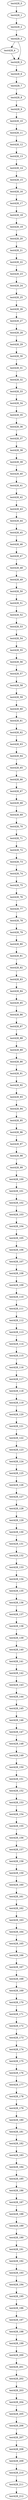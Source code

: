 digraph G {
test428_0->test428_1;
test428_1->test428_2;
test428_2->test428_3;
test428_3->test428_4;
test428_3->test428_5;
test428_4->test428_5;
test428_5->test428_6;
test428_6->test428_7;
test428_7->test428_8;
test428_8->test428_9;
test428_9->test428_10;
test428_10->test428_11;
test428_11->test428_12;
test428_12->test428_13;
test428_13->test428_14;
test428_14->test428_15;
test428_15->test428_16;
test428_16->test428_17;
test428_17->test428_18;
test428_18->test428_19;
test428_19->test428_20;
test428_20->test428_21;
test428_21->test428_22;
test428_22->test428_23;
test428_23->test428_24;
test428_24->test428_25;
test428_25->test428_26;
test428_26->test428_27;
test428_27->test428_28;
test428_28->test428_29;
test428_29->test428_30;
test428_30->test428_31;
test428_31->test428_32;
test428_32->test428_33;
test428_33->test428_34;
test428_34->test428_35;
test428_35->test428_36;
test428_36->test428_37;
test428_37->test428_38;
test428_38->test428_39;
test428_39->test428_40;
test428_40->test428_41;
test428_41->test428_42;
test428_42->test428_43;
test428_43->test428_44;
test428_44->test428_45;
test428_45->test428_46;
test428_46->test428_47;
test428_47->test428_48;
test428_48->test428_49;
test428_49->test428_50;
test428_50->test428_51;
test428_51->test428_52;
test428_52->test428_53;
test428_53->test428_54;
test428_54->test428_55;
test428_55->test428_56;
test428_56->test428_57;
test428_57->test428_58;
test428_58->test428_59;
test428_59->test428_60;
test428_60->test428_61;
test428_61->test428_62;
test428_62->test428_63;
test428_63->test428_64;
test428_64->test428_65;
test428_65->test428_66;
test428_66->test428_67;
test428_67->test428_68;
test428_68->test428_69;
test428_69->test428_70;
test428_70->test428_71;
test428_71->test428_72;
test428_72->test428_73;
test428_73->test428_74;
test428_74->test428_75;
test428_75->test428_76;
test428_76->test428_77;
test428_77->test428_78;
test428_78->test428_79;
test428_79->test428_80;
test428_80->test428_81;
test428_81->test428_82;
test428_82->test428_83;
test428_83->test428_84;
test428_84->test428_85;
test428_85->test428_86;
test428_86->test428_87;
test428_87->test428_88;
test428_88->test428_89;
test428_89->test428_90;
test428_90->test428_91;
test428_91->test428_92;
test428_92->test428_93;
test428_93->test428_94;
test428_94->test428_95;
test428_95->test428_96;
test428_96->test428_97;
test428_97->test428_98;
test428_98->test428_99;
test428_99->test428_100;
test428_100->test428_101;
test428_101->test428_102;
test428_102->test428_103;
test428_103->test428_104;
test428_104->test428_105;
test428_105->test428_106;
test428_106->test428_107;
test428_107->test428_108;
test428_108->test428_109;
test428_109->test428_110;
test428_110->test428_111;
test428_111->test428_112;
test428_112->test428_113;
test428_113->test428_114;
test428_114->test428_115;
test428_115->test428_116;
test428_116->test428_117;
test428_117->test428_118;
test428_118->test428_119;
test428_119->test428_120;
test428_120->test428_121;
test428_121->test428_122;
test428_122->test428_123;
test428_123->test428_124;
test428_124->test428_125;
test428_125->test428_126;
test428_126->test428_127;
test428_127->test428_128;
test428_128->test428_129;
test428_129->test428_130;
test428_130->test428_131;
test428_131->test428_132;
test428_132->test428_133;
test428_133->test428_134;
test428_134->test428_135;
test428_135->test428_136;
test428_136->test428_137;
test428_137->test428_138;
test428_138->test428_139;
test428_139->test428_140;
test428_140->test428_141;
test428_141->test428_142;
test428_142->test428_143;
test428_143->test428_144;
test428_144->test428_145;
test428_145->test428_146;
test428_146->test428_147;
test428_147->test428_148;
test428_148->test428_149;
test428_149->test428_150;
test428_150->test428_151;
test428_151->test428_152;
test428_152->test428_153;
test428_153->test428_154;
test428_154->test428_155;
test428_155->test428_156;
test428_156->test428_157;
test428_157->test428_158;
test428_158->test428_159;
test428_159->test428_160;
test428_160->test428_161;
test428_161->test428_162;
test428_162->test428_163;
test428_163->test428_164;
test428_164->test428_165;
test428_165->test428_166;
test428_166->test428_167;
test428_167->test428_168;
test428_168->test428_169;
test428_169->test428_170;
test428_170->test428_171;
test428_171->test428_172;
test428_172->test428_173;
test428_173->test428_174;
test428_174->test428_175;
test428_175->test428_176;
test428_176->test428_177;
test428_177->test428_178;
test428_178->test428_179;
test428_179->test428_180;
test428_180->test428_181;
test428_181->test428_182;
test428_182->test428_183;
test428_183->test428_184;
test428_184->test428_185;
test428_185->test428_186;
test428_186->test428_187;
test428_187->test428_188;
test428_188->test428_189;
test428_189->test428_190;
test428_190->test428_191;
test428_191->test428_192;
test428_192->test428_193;
test428_193->test428_194;
test428_194->test428_195;
test428_195->test428_196;
test428_196->test428_197;
test428_197->test428_198;
test428_198->test428_199;
test428_199->test428_200;
test428_200->test428_201;
test428_201->test428_202;
test428_202->test428_203;
test428_203->test428_204;
test428_204->test428_205;
test428_205->test428_206;
test428_206->test428_207;
test428_207->test428_208;
test428_208->test428_209;
test428_209->test428_210;
test428_210->test428_211;
test428_211->test428_212;

}

